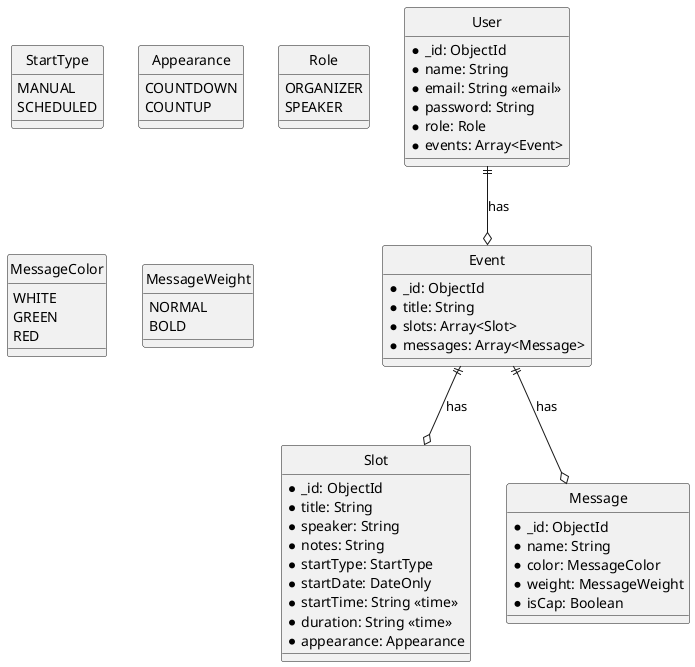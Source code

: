 @startuml Pitchtrack

skinparam style strictuml
skinparam DefaultFontName Arial

entity Slot {
  * _id: ObjectId
  * title: String
  * speaker: String
  * notes: String
  * startType: StartType
  * startDate: DateOnly
  * startTime: String <<time>>
  * duration: String <<time>>
  * appearance: Appearance
}

entity User {
  * _id: ObjectId
  * name: String
  * email: String <<email>>
  * password: String
  * role: Role
  * events: Array<Event>
}

entity Event {
  * _id: ObjectId
  * title: String
  * slots: Array<Slot>
  * messages: Array<Message>
}

entity Message {
  * _id: ObjectId
  * name: String
  * color: MessageColor
  * weight: MessageWeight
  * isCap: Boolean
}

enum StartType {
  MANUAL
  SCHEDULED
}

enum Appearance {
  COUNTDOWN
  COUNTUP
}

enum Role {
  ORGANIZER
  SPEAKER
}

enum MessageColor {
  WHITE
  GREEN
  RED
}

enum MessageWeight {
  NORMAL
  BOLD
}

Event ||--o Slot : has
Event ||--o Message : has
User ||--o Event : has

@enduml